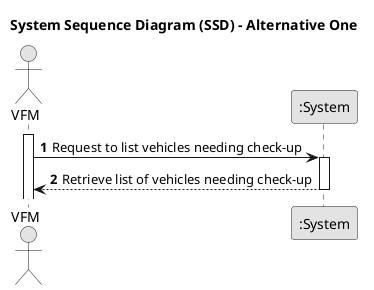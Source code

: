 @startuml
skinparam monochrome true
skinparam packageStyle rectangle
skinparam shadowing false

title System Sequence Diagram (SSD) - Alternative One

autonumber

actor "VFM" as Employee
participant ":System" as System

activate Employee

    Employee -> System : Request to list vehicles needing check-up
    activate System

        System --> Employee : Retrieve list of vehicles needing check-up
    deactivate System

@enduml